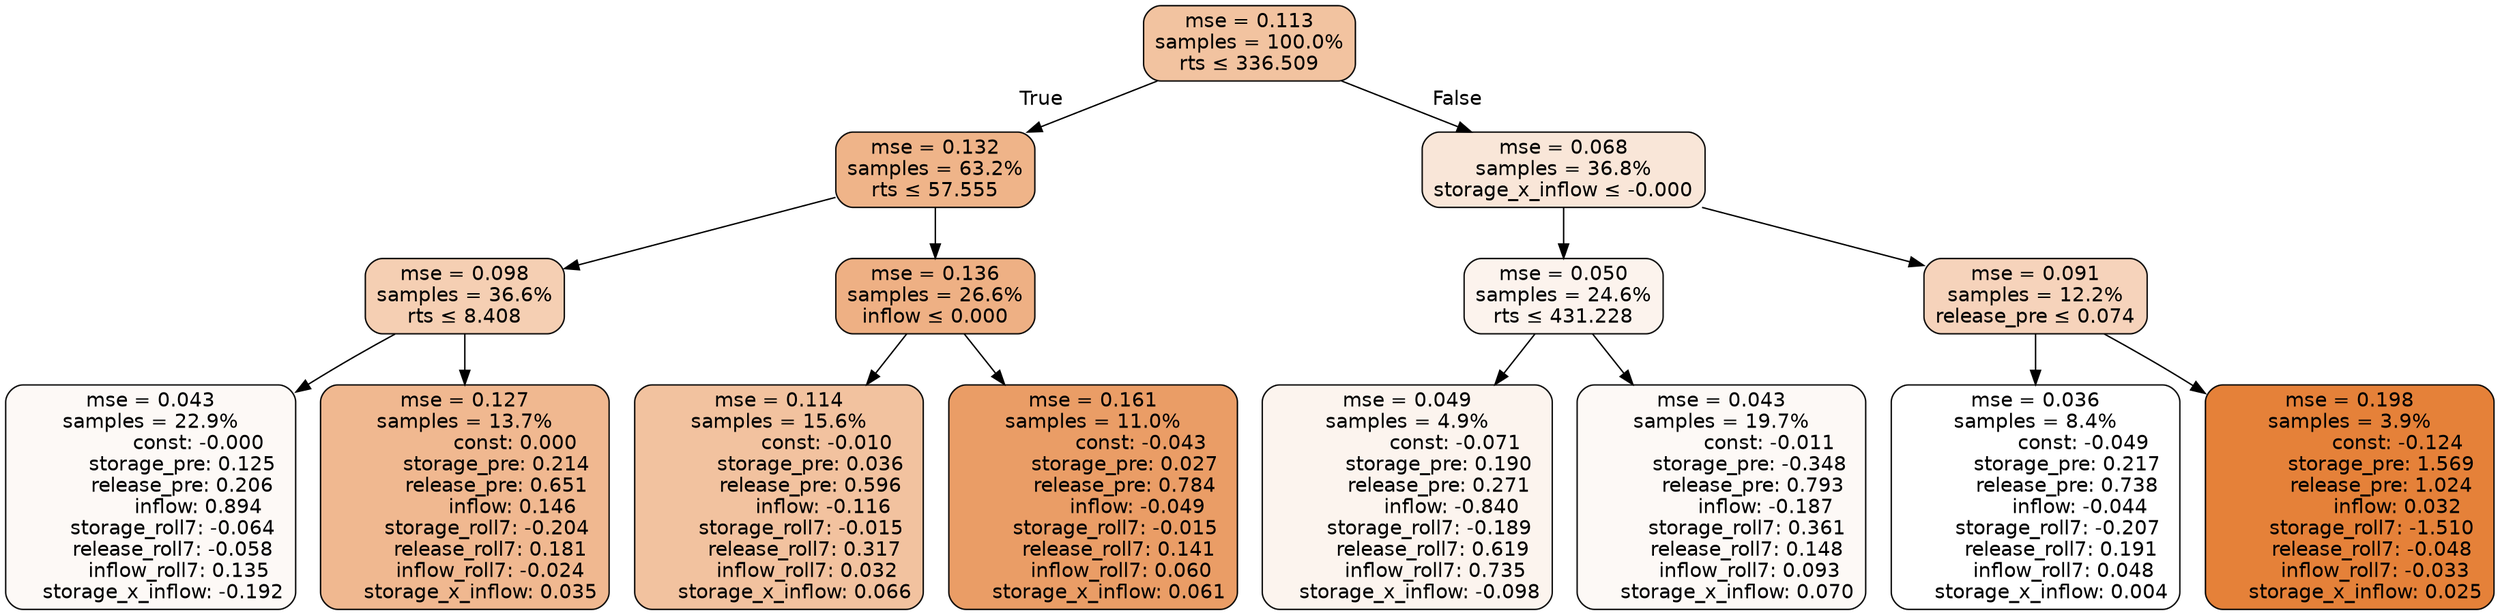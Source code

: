 digraph tree {
bgcolor="transparent"
node [shape=rectangle, style="filled, rounded", color="black", fontname=helvetica] ;
edge [fontname=helvetica] ;
	"0" [label="mse = 0.113
samples = 100.0%
rts &le; 336.509", fillcolor="#f2c3a0"]
	"1" [label="mse = 0.132
samples = 63.2%
rts &le; 57.555", fillcolor="#efb489"]
	"2" [label="mse = 0.098
samples = 36.6%
rts &le; 8.408", fillcolor="#f5cfb3"]
	"3" [label="mse = 0.043
samples = 22.9%
               const: -0.000
          storage_pre: 0.125
          release_pre: 0.206
               inflow: 0.894
       storage_roll7: -0.064
       release_roll7: -0.058
         inflow_roll7: 0.135
    storage_x_inflow: -0.192", fillcolor="#fdf9f6"]
	"4" [label="mse = 0.127
samples = 13.7%
                const: 0.000
          storage_pre: 0.214
          release_pre: 0.651
               inflow: 0.146
       storage_roll7: -0.204
        release_roll7: 0.181
        inflow_roll7: -0.024
     storage_x_inflow: 0.035", fillcolor="#f0b890"]
	"5" [label="mse = 0.136
samples = 26.6%
inflow &le; 0.000", fillcolor="#eeb084"]
	"6" [label="mse = 0.114
samples = 15.6%
               const: -0.010
          storage_pre: 0.036
          release_pre: 0.596
              inflow: -0.116
       storage_roll7: -0.015
        release_roll7: 0.317
         inflow_roll7: 0.032
     storage_x_inflow: 0.066", fillcolor="#f2c29f"]
	"7" [label="mse = 0.161
samples = 11.0%
               const: -0.043
          storage_pre: 0.027
          release_pre: 0.784
              inflow: -0.049
       storage_roll7: -0.015
        release_roll7: 0.141
         inflow_roll7: 0.060
     storage_x_inflow: 0.061", fillcolor="#ea9d66"]
	"8" [label="mse = 0.068
samples = 36.8%
storage_x_inflow &le; -0.000", fillcolor="#f9e6d8"]
	"9" [label="mse = 0.050
samples = 24.6%
rts &le; 431.228", fillcolor="#fcf3ed"]
	"10" [label="mse = 0.049
samples = 4.9%
               const: -0.071
          storage_pre: 0.190
          release_pre: 0.271
              inflow: -0.840
       storage_roll7: -0.189
        release_roll7: 0.619
         inflow_roll7: 0.735
    storage_x_inflow: -0.098", fillcolor="#fcf4ee"]
	"11" [label="mse = 0.043
samples = 19.7%
               const: -0.011
         storage_pre: -0.348
          release_pre: 0.793
              inflow: -0.187
        storage_roll7: 0.361
        release_roll7: 0.148
         inflow_roll7: 0.093
     storage_x_inflow: 0.070", fillcolor="#fdf9f6"]
	"12" [label="mse = 0.091
samples = 12.2%
release_pre &le; 0.074", fillcolor="#f6d3bb"]
	"13" [label="mse = 0.036
samples = 8.4%
               const: -0.049
          storage_pre: 0.217
          release_pre: 0.738
              inflow: -0.044
       storage_roll7: -0.207
        release_roll7: 0.191
         inflow_roll7: 0.048
     storage_x_inflow: 0.004", fillcolor="#ffffff"]
	"14" [label="mse = 0.198
samples = 3.9%
               const: -0.124
          storage_pre: 1.569
          release_pre: 1.024
               inflow: 0.032
       storage_roll7: -1.510
       release_roll7: -0.048
        inflow_roll7: -0.033
     storage_x_inflow: 0.025", fillcolor="#e58139"]

	"0" -> "1" [labeldistance=2.5, labelangle=45, headlabel="True"]
	"1" -> "2"
	"2" -> "3"
	"2" -> "4"
	"1" -> "5"
	"5" -> "6"
	"5" -> "7"
	"0" -> "8" [labeldistance=2.5, labelangle=-45, headlabel="False"]
	"8" -> "9"
	"9" -> "10"
	"9" -> "11"
	"8" -> "12"
	"12" -> "13"
	"12" -> "14"
}